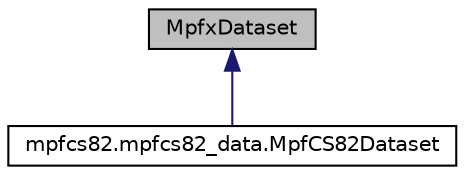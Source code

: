 digraph G
{
  edge [fontname="Helvetica",fontsize="10",labelfontname="Helvetica",labelfontsize="10"];
  node [fontname="Helvetica",fontsize="10",shape=record];
  Node1 [label="MpfxDataset",height=0.2,width=0.4,color="black", fillcolor="grey75", style="filled" fontcolor="black"];
  Node1 -> Node2 [dir=back,color="midnightblue",fontsize="10",style="solid",fontname="Helvetica"];
  Node2 [label="mpfcs82.mpfcs82_data.MpfCS82Dataset",height=0.2,width=0.4,color="black", fillcolor="white", style="filled",URL="$classmpfcs82_1_1mpfcs82__data_1_1MpfCS82Dataset.html",tooltip="Represent a source dataset."];
}
